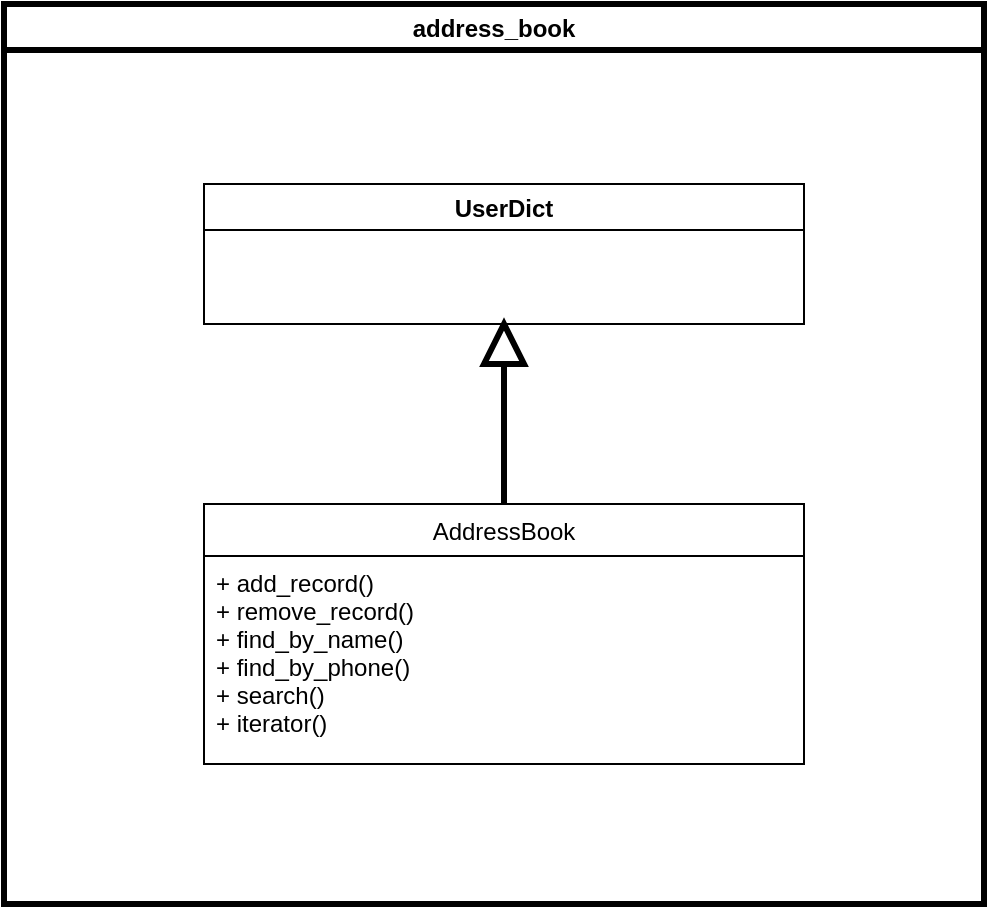 <mxfile>
    <diagram id="UKBe16CePEppyjFFfAoj" name="Page-1">
        <mxGraphModel dx="715" dy="607" grid="1" gridSize="10" guides="1" tooltips="1" connect="1" arrows="1" fold="1" page="1" pageScale="1" pageWidth="827" pageHeight="1169" math="0" shadow="0">
            <root>
                <mxCell id="0"/>
                <mxCell id="1" parent="0"/>
                <mxCell id="2" value="AddressBook" style="swimlane;fontStyle=0;childLayout=stackLayout;horizontal=1;startSize=26;fillColor=none;horizontalStack=0;resizeParent=1;resizeParentMax=0;resizeLast=0;collapsible=1;marginBottom=0;" vertex="1" parent="1">
                    <mxGeometry x="170" y="260" width="300" height="130" as="geometry"/>
                </mxCell>
                <mxCell id="3" value="+ add_record()&#10;+ remove_record()&#10;+ find_by_name()&#10;+ find_by_phone()&#10;+ search()&#10;+ iterator()" style="text;strokeColor=none;fillColor=none;align=left;verticalAlign=top;spacingLeft=4;spacingRight=4;overflow=hidden;rotatable=0;points=[[0,0.5],[1,0.5]];portConstraint=eastwest;" vertex="1" parent="2">
                    <mxGeometry y="26" width="300" height="104" as="geometry"/>
                </mxCell>
                <mxCell id="6" value="UserDict" style="swimlane;" vertex="1" parent="1">
                    <mxGeometry x="170" y="100" width="300" height="70" as="geometry"/>
                </mxCell>
                <mxCell id="7" value="" style="triangle;whiteSpace=wrap;html=1;direction=north;strokeWidth=3;" vertex="1" parent="1">
                    <mxGeometry x="310" y="170" width="20" height="20" as="geometry"/>
                </mxCell>
                <mxCell id="8" value="" style="endArrow=none;html=1;exitX=0.5;exitY=0;exitDx=0;exitDy=0;entryX=0;entryY=0.5;entryDx=0;entryDy=0;strokeWidth=3;" edge="1" parent="1" source="2" target="7">
                    <mxGeometry width="50" height="50" relative="1" as="geometry">
                        <mxPoint x="290" y="230" as="sourcePoint"/>
                        <mxPoint x="340" y="180" as="targetPoint"/>
                    </mxGeometry>
                </mxCell>
                <mxCell id="9" value="address_book" style="swimlane;strokeWidth=3;" vertex="1" parent="1">
                    <mxGeometry x="70" y="10" width="490" height="450" as="geometry"/>
                </mxCell>
            </root>
        </mxGraphModel>
    </diagram>
</mxfile>